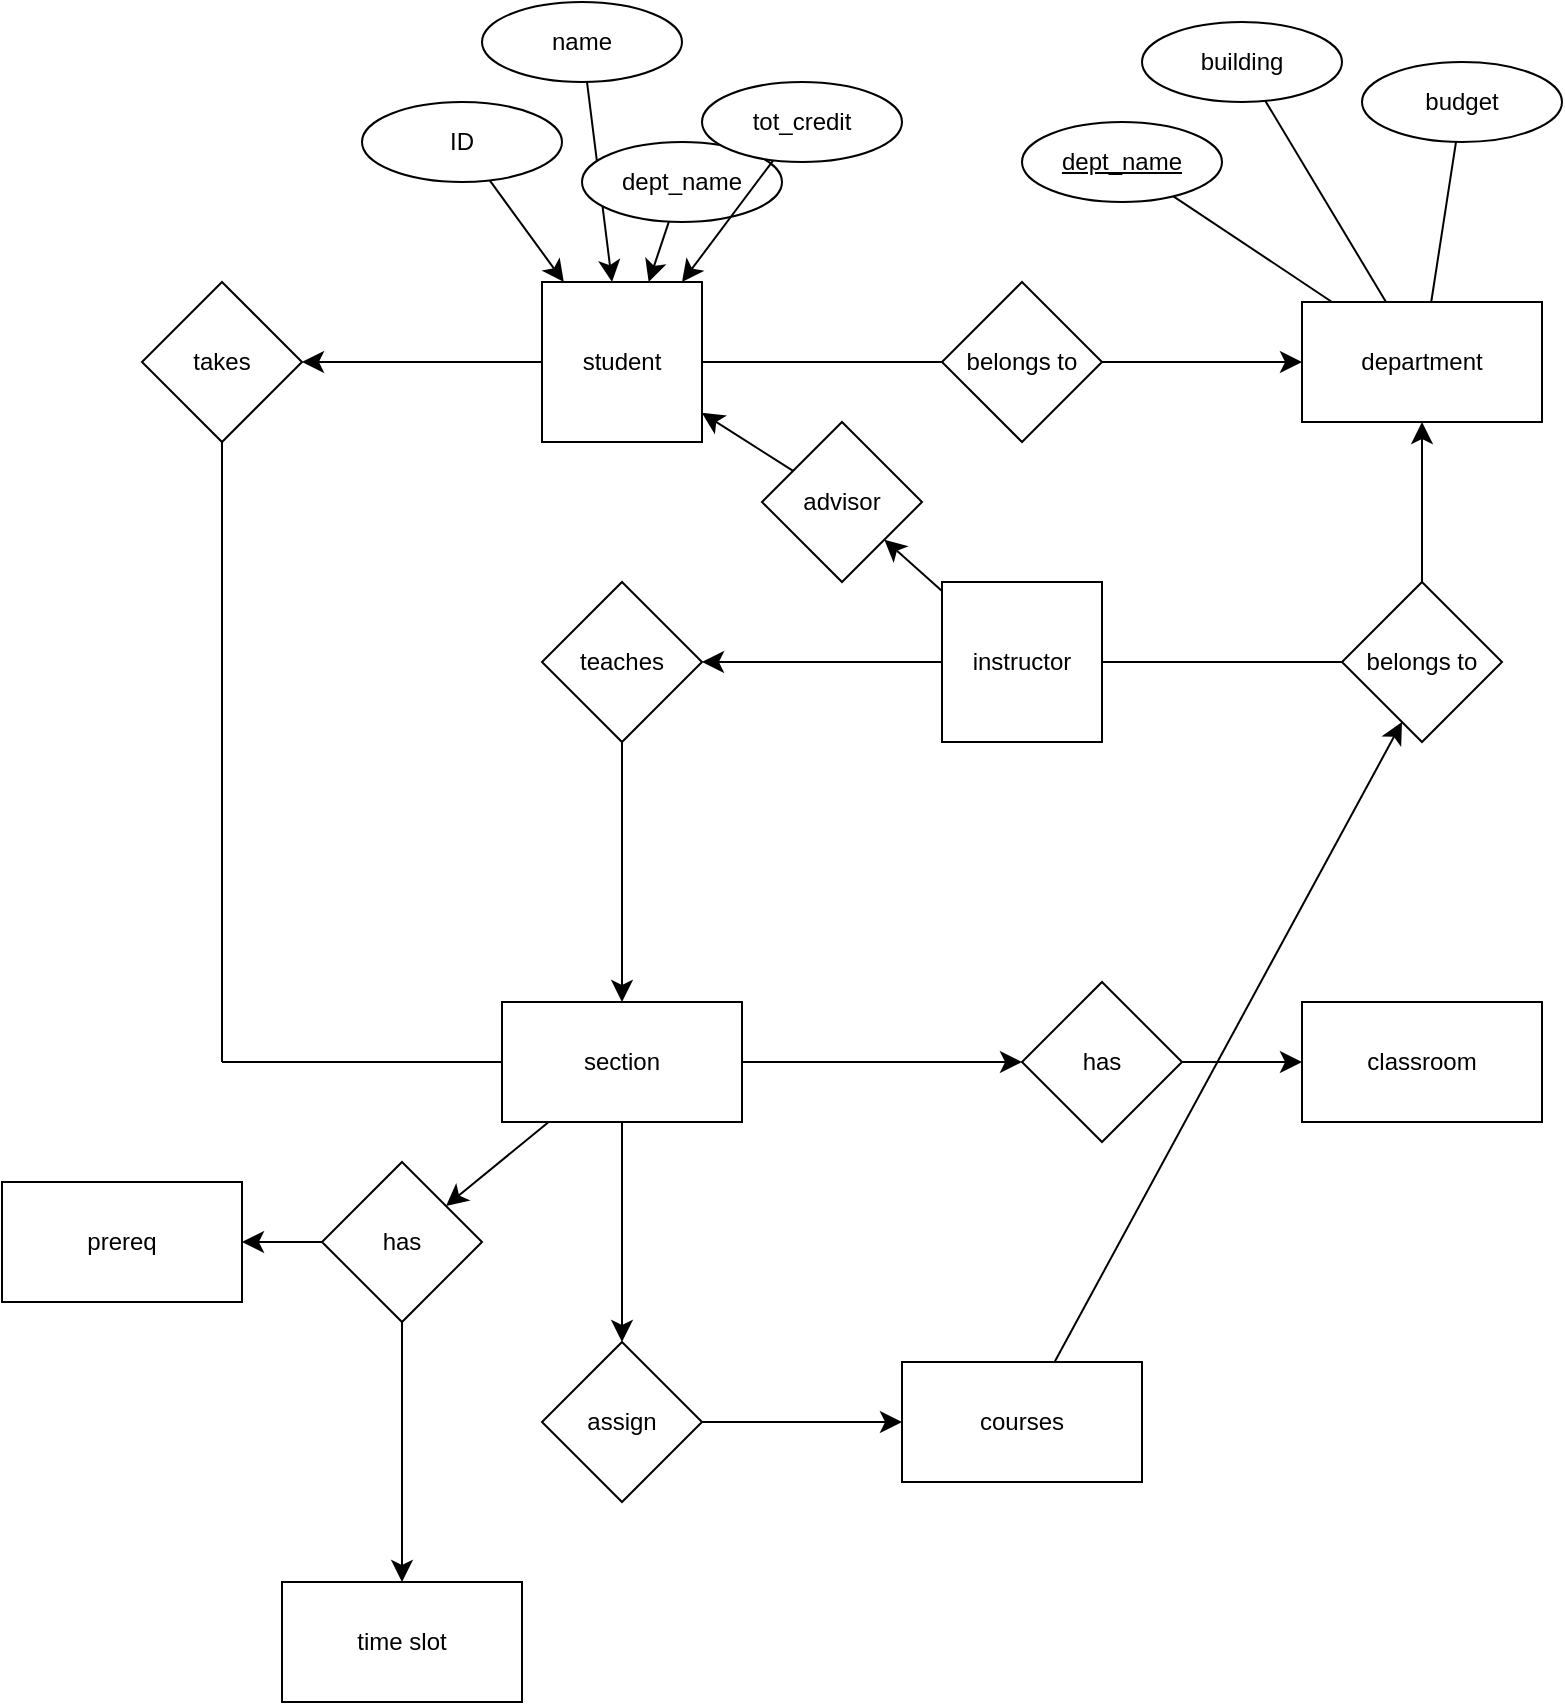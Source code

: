 <mxfile version="26.0.11">
  <diagram name="Page-1" id="eBXmieMb9bg2OvH-YMfZ">
    <mxGraphModel dx="1149" dy="737" grid="1" gridSize="10" guides="1" tooltips="1" connect="1" arrows="1" fold="1" page="1" pageScale="1" pageWidth="850" pageHeight="1100" math="0" shadow="0">
      <root>
        <mxCell id="0" />
        <mxCell id="1" parent="0" />
        <mxCell id="maIBDEj72td2juhxYosw-2" value="" style="edgeStyle=none;curved=1;rounded=0;orthogonalLoop=1;jettySize=auto;html=1;fontSize=12;startSize=8;endSize=8;endArrow=none;startFill=0;" edge="1" parent="1" source="YL0Kg8xD5CPBYhNrDO7n-1" target="maIBDEj72td2juhxYosw-1">
          <mxGeometry relative="1" as="geometry" />
        </mxCell>
        <mxCell id="maIBDEj72td2juhxYosw-14" value="" style="edgeStyle=none;curved=1;rounded=0;orthogonalLoop=1;jettySize=auto;html=1;fontSize=12;startSize=8;endSize=8;" edge="1" parent="1" source="YL0Kg8xD5CPBYhNrDO7n-1" target="maIBDEj72td2juhxYosw-13">
          <mxGeometry relative="1" as="geometry" />
        </mxCell>
        <mxCell id="YL0Kg8xD5CPBYhNrDO7n-1" value="student" style="whiteSpace=wrap;html=1;aspect=fixed;" parent="1" vertex="1">
          <mxGeometry x="330" y="270" width="80" height="80" as="geometry" />
        </mxCell>
        <mxCell id="maIBDEj72td2juhxYosw-4" value="" style="edgeStyle=none;curved=1;rounded=0;orthogonalLoop=1;jettySize=auto;html=1;fontSize=12;startSize=8;endSize=8;" edge="1" parent="1" source="maIBDEj72td2juhxYosw-1" target="maIBDEj72td2juhxYosw-3">
          <mxGeometry relative="1" as="geometry" />
        </mxCell>
        <mxCell id="maIBDEj72td2juhxYosw-1" value="belongs to" style="rhombus;whiteSpace=wrap;html=1;" vertex="1" parent="1">
          <mxGeometry x="530" y="270" width="80" height="80" as="geometry" />
        </mxCell>
        <mxCell id="maIBDEj72td2juhxYosw-3" value="department" style="whiteSpace=wrap;html=1;" vertex="1" parent="1">
          <mxGeometry x="710" y="280" width="120" height="60" as="geometry" />
        </mxCell>
        <mxCell id="maIBDEj72td2juhxYosw-5" value="" style="edgeStyle=none;curved=1;rounded=0;orthogonalLoop=1;jettySize=auto;html=1;fontSize=12;startSize=8;endSize=8;endArrow=none;startFill=0;" edge="1" parent="1" source="maIBDEj72td2juhxYosw-6" target="maIBDEj72td2juhxYosw-7">
          <mxGeometry relative="1" as="geometry" />
        </mxCell>
        <mxCell id="maIBDEj72td2juhxYosw-10" value="" style="edgeStyle=none;curved=1;rounded=0;orthogonalLoop=1;jettySize=auto;html=1;fontSize=12;startSize=8;endSize=8;" edge="1" parent="1" source="maIBDEj72td2juhxYosw-6" target="maIBDEj72td2juhxYosw-9">
          <mxGeometry relative="1" as="geometry" />
        </mxCell>
        <mxCell id="maIBDEj72td2juhxYosw-24" style="edgeStyle=none;curved=1;rounded=0;orthogonalLoop=1;jettySize=auto;html=1;fontSize=12;startSize=8;endSize=8;" edge="1" parent="1" source="maIBDEj72td2juhxYosw-6" target="maIBDEj72td2juhxYosw-26">
          <mxGeometry relative="1" as="geometry">
            <mxPoint x="500" y="400" as="targetPoint" />
          </mxGeometry>
        </mxCell>
        <mxCell id="maIBDEj72td2juhxYosw-6" value="instructor" style="whiteSpace=wrap;html=1;aspect=fixed;" vertex="1" parent="1">
          <mxGeometry x="530" y="420" width="80" height="80" as="geometry" />
        </mxCell>
        <mxCell id="maIBDEj72td2juhxYosw-8" value="" style="edgeStyle=none;curved=1;rounded=0;orthogonalLoop=1;jettySize=auto;html=1;fontSize=12;startSize=8;endSize=8;" edge="1" parent="1" source="maIBDEj72td2juhxYosw-7" target="maIBDEj72td2juhxYosw-3">
          <mxGeometry relative="1" as="geometry" />
        </mxCell>
        <mxCell id="maIBDEj72td2juhxYosw-7" value="belongs to" style="rhombus;whiteSpace=wrap;html=1;" vertex="1" parent="1">
          <mxGeometry x="730" y="420" width="80" height="80" as="geometry" />
        </mxCell>
        <mxCell id="maIBDEj72td2juhxYosw-12" value="" style="edgeStyle=none;curved=1;rounded=0;orthogonalLoop=1;jettySize=auto;html=1;fontSize=12;startSize=8;endSize=8;" edge="1" parent="1" source="maIBDEj72td2juhxYosw-9" target="maIBDEj72td2juhxYosw-11">
          <mxGeometry relative="1" as="geometry" />
        </mxCell>
        <mxCell id="maIBDEj72td2juhxYosw-9" value="teaches" style="rhombus;whiteSpace=wrap;html=1;" vertex="1" parent="1">
          <mxGeometry x="330" y="420" width="80" height="80" as="geometry" />
        </mxCell>
        <mxCell id="maIBDEj72td2juhxYosw-18" style="edgeStyle=none;curved=1;rounded=0;orthogonalLoop=1;jettySize=auto;html=1;fontSize=12;startSize=8;endSize=8;endArrow=none;startFill=0;" edge="1" parent="1" source="maIBDEj72td2juhxYosw-11">
          <mxGeometry relative="1" as="geometry">
            <mxPoint x="170" y="660" as="targetPoint" />
          </mxGeometry>
        </mxCell>
        <mxCell id="maIBDEj72td2juhxYosw-20" value="" style="edgeStyle=none;curved=1;rounded=0;orthogonalLoop=1;jettySize=auto;html=1;fontSize=12;startSize=8;endSize=8;" edge="1" parent="1" source="maIBDEj72td2juhxYosw-11" target="maIBDEj72td2juhxYosw-19">
          <mxGeometry relative="1" as="geometry" />
        </mxCell>
        <mxCell id="maIBDEj72td2juhxYosw-29" value="" style="edgeStyle=none;curved=1;rounded=0;orthogonalLoop=1;jettySize=auto;html=1;fontSize=12;startSize=8;endSize=8;" edge="1" parent="1" source="maIBDEj72td2juhxYosw-11" target="maIBDEj72td2juhxYosw-28">
          <mxGeometry relative="1" as="geometry" />
        </mxCell>
        <mxCell id="maIBDEj72td2juhxYosw-34" value="" style="edgeStyle=none;curved=1;rounded=0;orthogonalLoop=1;jettySize=auto;html=1;fontSize=12;startSize=8;endSize=8;" edge="1" parent="1" source="maIBDEj72td2juhxYosw-11" target="maIBDEj72td2juhxYosw-33">
          <mxGeometry relative="1" as="geometry" />
        </mxCell>
        <mxCell id="maIBDEj72td2juhxYosw-11" value="section" style="whiteSpace=wrap;html=1;" vertex="1" parent="1">
          <mxGeometry x="310" y="630" width="120" height="60" as="geometry" />
        </mxCell>
        <mxCell id="maIBDEj72td2juhxYosw-17" style="edgeStyle=none;curved=1;rounded=0;orthogonalLoop=1;jettySize=auto;html=1;fontSize=12;startSize=8;endSize=8;endArrow=none;startFill=0;" edge="1" parent="1" source="maIBDEj72td2juhxYosw-13">
          <mxGeometry relative="1" as="geometry">
            <mxPoint x="170" y="660" as="targetPoint" />
          </mxGeometry>
        </mxCell>
        <mxCell id="maIBDEj72td2juhxYosw-13" value="&lt;div&gt;takes&lt;/div&gt;" style="rhombus;whiteSpace=wrap;html=1;" vertex="1" parent="1">
          <mxGeometry x="130" y="270" width="80" height="80" as="geometry" />
        </mxCell>
        <mxCell id="maIBDEj72td2juhxYosw-22" value="" style="edgeStyle=none;curved=1;rounded=0;orthogonalLoop=1;jettySize=auto;html=1;fontSize=12;startSize=8;endSize=8;" edge="1" parent="1" source="maIBDEj72td2juhxYosw-19" target="maIBDEj72td2juhxYosw-21">
          <mxGeometry relative="1" as="geometry" />
        </mxCell>
        <mxCell id="maIBDEj72td2juhxYosw-19" value="has" style="rhombus;whiteSpace=wrap;html=1;" vertex="1" parent="1">
          <mxGeometry x="570" y="620" width="80" height="80" as="geometry" />
        </mxCell>
        <mxCell id="maIBDEj72td2juhxYosw-21" value="&lt;div&gt;classroom&lt;/div&gt;" style="whiteSpace=wrap;html=1;" vertex="1" parent="1">
          <mxGeometry x="710" y="630" width="120" height="60" as="geometry" />
        </mxCell>
        <mxCell id="maIBDEj72td2juhxYosw-27" value="" style="edgeStyle=none;curved=1;rounded=0;orthogonalLoop=1;jettySize=auto;html=1;fontSize=12;startSize=8;endSize=8;" edge="1" parent="1" source="maIBDEj72td2juhxYosw-26" target="YL0Kg8xD5CPBYhNrDO7n-1">
          <mxGeometry relative="1" as="geometry" />
        </mxCell>
        <mxCell id="maIBDEj72td2juhxYosw-26" value="advisor" style="rhombus;whiteSpace=wrap;html=1;" vertex="1" parent="1">
          <mxGeometry x="440" y="340" width="80" height="80" as="geometry" />
        </mxCell>
        <mxCell id="maIBDEj72td2juhxYosw-31" value="" style="edgeStyle=none;curved=1;rounded=0;orthogonalLoop=1;jettySize=auto;html=1;fontSize=12;startSize=8;endSize=8;" edge="1" parent="1" source="maIBDEj72td2juhxYosw-28" target="maIBDEj72td2juhxYosw-30">
          <mxGeometry relative="1" as="geometry" />
        </mxCell>
        <mxCell id="maIBDEj72td2juhxYosw-28" value="assign" style="rhombus;whiteSpace=wrap;html=1;" vertex="1" parent="1">
          <mxGeometry x="330" y="800" width="80" height="80" as="geometry" />
        </mxCell>
        <mxCell id="maIBDEj72td2juhxYosw-32" value="" style="edgeStyle=none;curved=1;rounded=0;orthogonalLoop=1;jettySize=auto;html=1;fontSize=12;startSize=8;endSize=8;entryX=0.375;entryY=0.875;entryDx=0;entryDy=0;entryPerimeter=0;" edge="1" parent="1" source="maIBDEj72td2juhxYosw-30" target="maIBDEj72td2juhxYosw-7">
          <mxGeometry relative="1" as="geometry" />
        </mxCell>
        <mxCell id="maIBDEj72td2juhxYosw-30" value="courses" style="whiteSpace=wrap;html=1;" vertex="1" parent="1">
          <mxGeometry x="510" y="810" width="120" height="60" as="geometry" />
        </mxCell>
        <mxCell id="maIBDEj72td2juhxYosw-36" value="" style="edgeStyle=none;curved=1;rounded=0;orthogonalLoop=1;jettySize=auto;html=1;fontSize=12;startSize=8;endSize=8;" edge="1" parent="1" source="maIBDEj72td2juhxYosw-33" target="maIBDEj72td2juhxYosw-35">
          <mxGeometry relative="1" as="geometry" />
        </mxCell>
        <mxCell id="maIBDEj72td2juhxYosw-38" value="" style="edgeStyle=none;curved=1;rounded=0;orthogonalLoop=1;jettySize=auto;html=1;fontSize=12;startSize=8;endSize=8;" edge="1" parent="1" source="maIBDEj72td2juhxYosw-33" target="maIBDEj72td2juhxYosw-37">
          <mxGeometry relative="1" as="geometry" />
        </mxCell>
        <mxCell id="maIBDEj72td2juhxYosw-33" value="has" style="rhombus;whiteSpace=wrap;html=1;" vertex="1" parent="1">
          <mxGeometry x="220" y="710" width="80" height="80" as="geometry" />
        </mxCell>
        <mxCell id="maIBDEj72td2juhxYosw-35" value="time slot" style="whiteSpace=wrap;html=1;" vertex="1" parent="1">
          <mxGeometry x="200" y="920" width="120" height="60" as="geometry" />
        </mxCell>
        <mxCell id="maIBDEj72td2juhxYosw-37" value="prereq" style="whiteSpace=wrap;html=1;" vertex="1" parent="1">
          <mxGeometry x="60" y="720" width="120" height="60" as="geometry" />
        </mxCell>
        <mxCell id="maIBDEj72td2juhxYosw-40" value="" style="edgeStyle=none;curved=1;rounded=0;orthogonalLoop=1;jettySize=auto;html=1;fontSize=12;startSize=8;endSize=8;endArrow=none;startFill=0;" edge="1" parent="1" source="maIBDEj72td2juhxYosw-39" target="maIBDEj72td2juhxYosw-3">
          <mxGeometry relative="1" as="geometry" />
        </mxCell>
        <mxCell id="maIBDEj72td2juhxYosw-39" value="&lt;u&gt;dept_name&lt;/u&gt;" style="ellipse;whiteSpace=wrap;html=1;align=center;" vertex="1" parent="1">
          <mxGeometry x="570" y="190" width="100" height="40" as="geometry" />
        </mxCell>
        <mxCell id="maIBDEj72td2juhxYosw-42" value="" style="edgeStyle=none;curved=1;rounded=0;orthogonalLoop=1;jettySize=auto;html=1;fontSize=12;startSize=8;endSize=8;endArrow=none;startFill=0;" edge="1" parent="1" source="maIBDEj72td2juhxYosw-41" target="maIBDEj72td2juhxYosw-3">
          <mxGeometry relative="1" as="geometry" />
        </mxCell>
        <mxCell id="maIBDEj72td2juhxYosw-41" value="building" style="ellipse;whiteSpace=wrap;html=1;align=center;" vertex="1" parent="1">
          <mxGeometry x="630" y="140" width="100" height="40" as="geometry" />
        </mxCell>
        <mxCell id="maIBDEj72td2juhxYosw-44" value="" style="edgeStyle=none;curved=1;rounded=0;orthogonalLoop=1;jettySize=auto;html=1;fontSize=12;startSize=8;endSize=8;endArrow=none;startFill=0;" edge="1" parent="1" source="maIBDEj72td2juhxYosw-43" target="maIBDEj72td2juhxYosw-3">
          <mxGeometry relative="1" as="geometry" />
        </mxCell>
        <mxCell id="maIBDEj72td2juhxYosw-43" value="budget" style="ellipse;whiteSpace=wrap;html=1;align=center;" vertex="1" parent="1">
          <mxGeometry x="740" y="160" width="100" height="40" as="geometry" />
        </mxCell>
        <mxCell id="maIBDEj72td2juhxYosw-48" value="" style="edgeStyle=none;curved=1;rounded=0;orthogonalLoop=1;jettySize=auto;html=1;fontSize=12;startSize=8;endSize=8;" edge="1" parent="1" source="maIBDEj72td2juhxYosw-47" target="YL0Kg8xD5CPBYhNrDO7n-1">
          <mxGeometry relative="1" as="geometry" />
        </mxCell>
        <mxCell id="maIBDEj72td2juhxYosw-47" value="ID" style="ellipse;whiteSpace=wrap;html=1;align=center;" vertex="1" parent="1">
          <mxGeometry x="240" y="180" width="100" height="40" as="geometry" />
        </mxCell>
        <mxCell id="maIBDEj72td2juhxYosw-54" value="" style="edgeStyle=none;curved=1;rounded=0;orthogonalLoop=1;jettySize=auto;html=1;fontSize=12;startSize=8;endSize=8;" edge="1" parent="1" source="maIBDEj72td2juhxYosw-49" target="YL0Kg8xD5CPBYhNrDO7n-1">
          <mxGeometry relative="1" as="geometry" />
        </mxCell>
        <mxCell id="maIBDEj72td2juhxYosw-49" value="name" style="ellipse;whiteSpace=wrap;html=1;align=center;" vertex="1" parent="1">
          <mxGeometry x="300" y="130" width="100" height="40" as="geometry" />
        </mxCell>
        <mxCell id="maIBDEj72td2juhxYosw-53" value="" style="edgeStyle=none;curved=1;rounded=0;orthogonalLoop=1;jettySize=auto;html=1;fontSize=12;startSize=8;endSize=8;" edge="1" parent="1" source="maIBDEj72td2juhxYosw-50" target="YL0Kg8xD5CPBYhNrDO7n-1">
          <mxGeometry relative="1" as="geometry" />
        </mxCell>
        <mxCell id="maIBDEj72td2juhxYosw-50" value="&lt;div&gt;dept_name&lt;/div&gt;" style="ellipse;whiteSpace=wrap;html=1;align=center;" vertex="1" parent="1">
          <mxGeometry x="350" y="200" width="100" height="40" as="geometry" />
        </mxCell>
        <mxCell id="maIBDEj72td2juhxYosw-52" value="" style="edgeStyle=none;curved=1;rounded=0;orthogonalLoop=1;jettySize=auto;html=1;fontSize=12;startSize=8;endSize=8;" edge="1" parent="1" source="maIBDEj72td2juhxYosw-51" target="YL0Kg8xD5CPBYhNrDO7n-1">
          <mxGeometry relative="1" as="geometry" />
        </mxCell>
        <mxCell id="maIBDEj72td2juhxYosw-51" value="&lt;div&gt;tot_credit&lt;/div&gt;" style="ellipse;whiteSpace=wrap;html=1;align=center;" vertex="1" parent="1">
          <mxGeometry x="410" y="170" width="100" height="40" as="geometry" />
        </mxCell>
      </root>
    </mxGraphModel>
  </diagram>
</mxfile>
